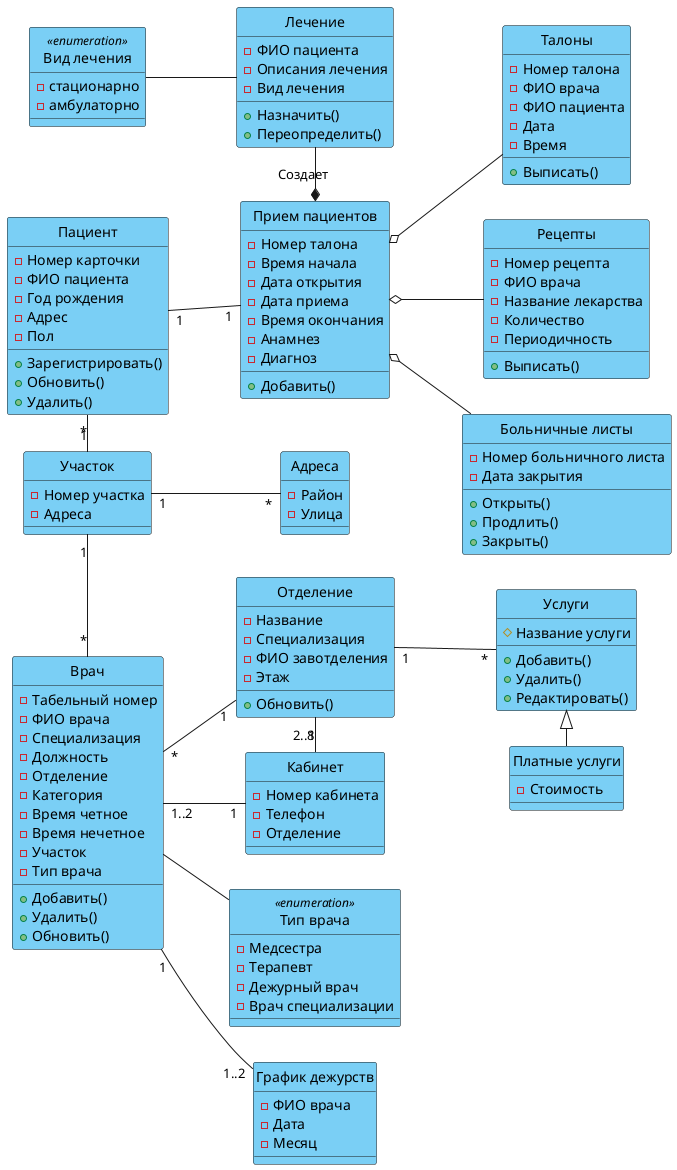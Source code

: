 @startuml class
left to right direction
skinparam class {
  BackgroundColor #7acff5
  Shadowing true
}

class Пациент {
- Номер карточки
- ФИО пациента
- Год рождения
- Адрес
- Пол
+ Зарегистрировать()
+ Обновить()
+ Удалить()
}

enum "Вид лечения" <<enumeration>>  {
- стационарно
- амбулаторно
}

class Лечение {
- ФИО пациента
- Описания лечения
- Вид лечения
+ Назначить()
+ Переопределить()
}


class Участок {
- Номер участка
- Адреса
}
Пациент "*" - "1" Участок

class Адреса {
- Район
- Улица
}
Участок "1" -- "*" Адреса

class "Прием пациентов" {
- Номер талона
- Время начала
- Дата открытия
- Дата приема
- Время окончания
- Анамнез
- Диагноз
+ Добавить()
}
Пациент "1" -- "1" "Прием пациентов"

Лечение -* "Прием пациентов" : Создает
"Вид лечения" -- Лечение

class Рецепты {
- Номер рецепта
- ФИО врача
- Название лекарства
- Количество
- Периодичность
+ Выписать()
}

class "Больничные листы" {
- Номер больничного листа
- Дата закрытия
+ Открыть()
+ Продлить()
+ Закрыть()
}

class Талоны {
- Номер талона
- ФИО врача
- ФИО пациента
- Дата
- Время
+ Выписать()
}

"Прием пациентов" o-- Рецепты
"Прием пациентов" o-- "Больничные листы"
"Прием пациентов" o-- Талоны

class Врач {
- Табельный номер
- ФИО врача
- Специализация
- Должность
- Отделение
- Категория
- Время четное
- Время нечетное
- Участок
- Тип врача
+ Добавить()
+ Удалить()
+ Обновить()
}

Участок "1" - "*" Врач

enum "Тип врача" <<enumeration>> {
- Медсестра
- Терапевт
- Дежурный врач
- Врач специализации
}

Врач -- "Тип врача" 

class "График дежурств" {
- ФИО врача
- Дата
- Месяц
}

Врач "1" -- "1..2" "График дежурств"

class Кабинет {
- Номер кабинета
- Телефон
- Отделение
}
Врач "1..2" -- "1" Кабинет

class Отделение {
- Название
- Специализация
- ФИО завотделения
- Этаж
+ Обновить()
}
Врач "*" -- "1" Отделение
Отделение "2..8" - "1" Кабинет

class Услуги {
# Название услуги
+ Добавить()
+ Удалить()
+ Редактировать()
}

Отделение "1" -- "*" Услуги

class "Платные услуги" {
- Стоимость
}
Услуги <|- "Платные услуги"

hide circle
@enduml